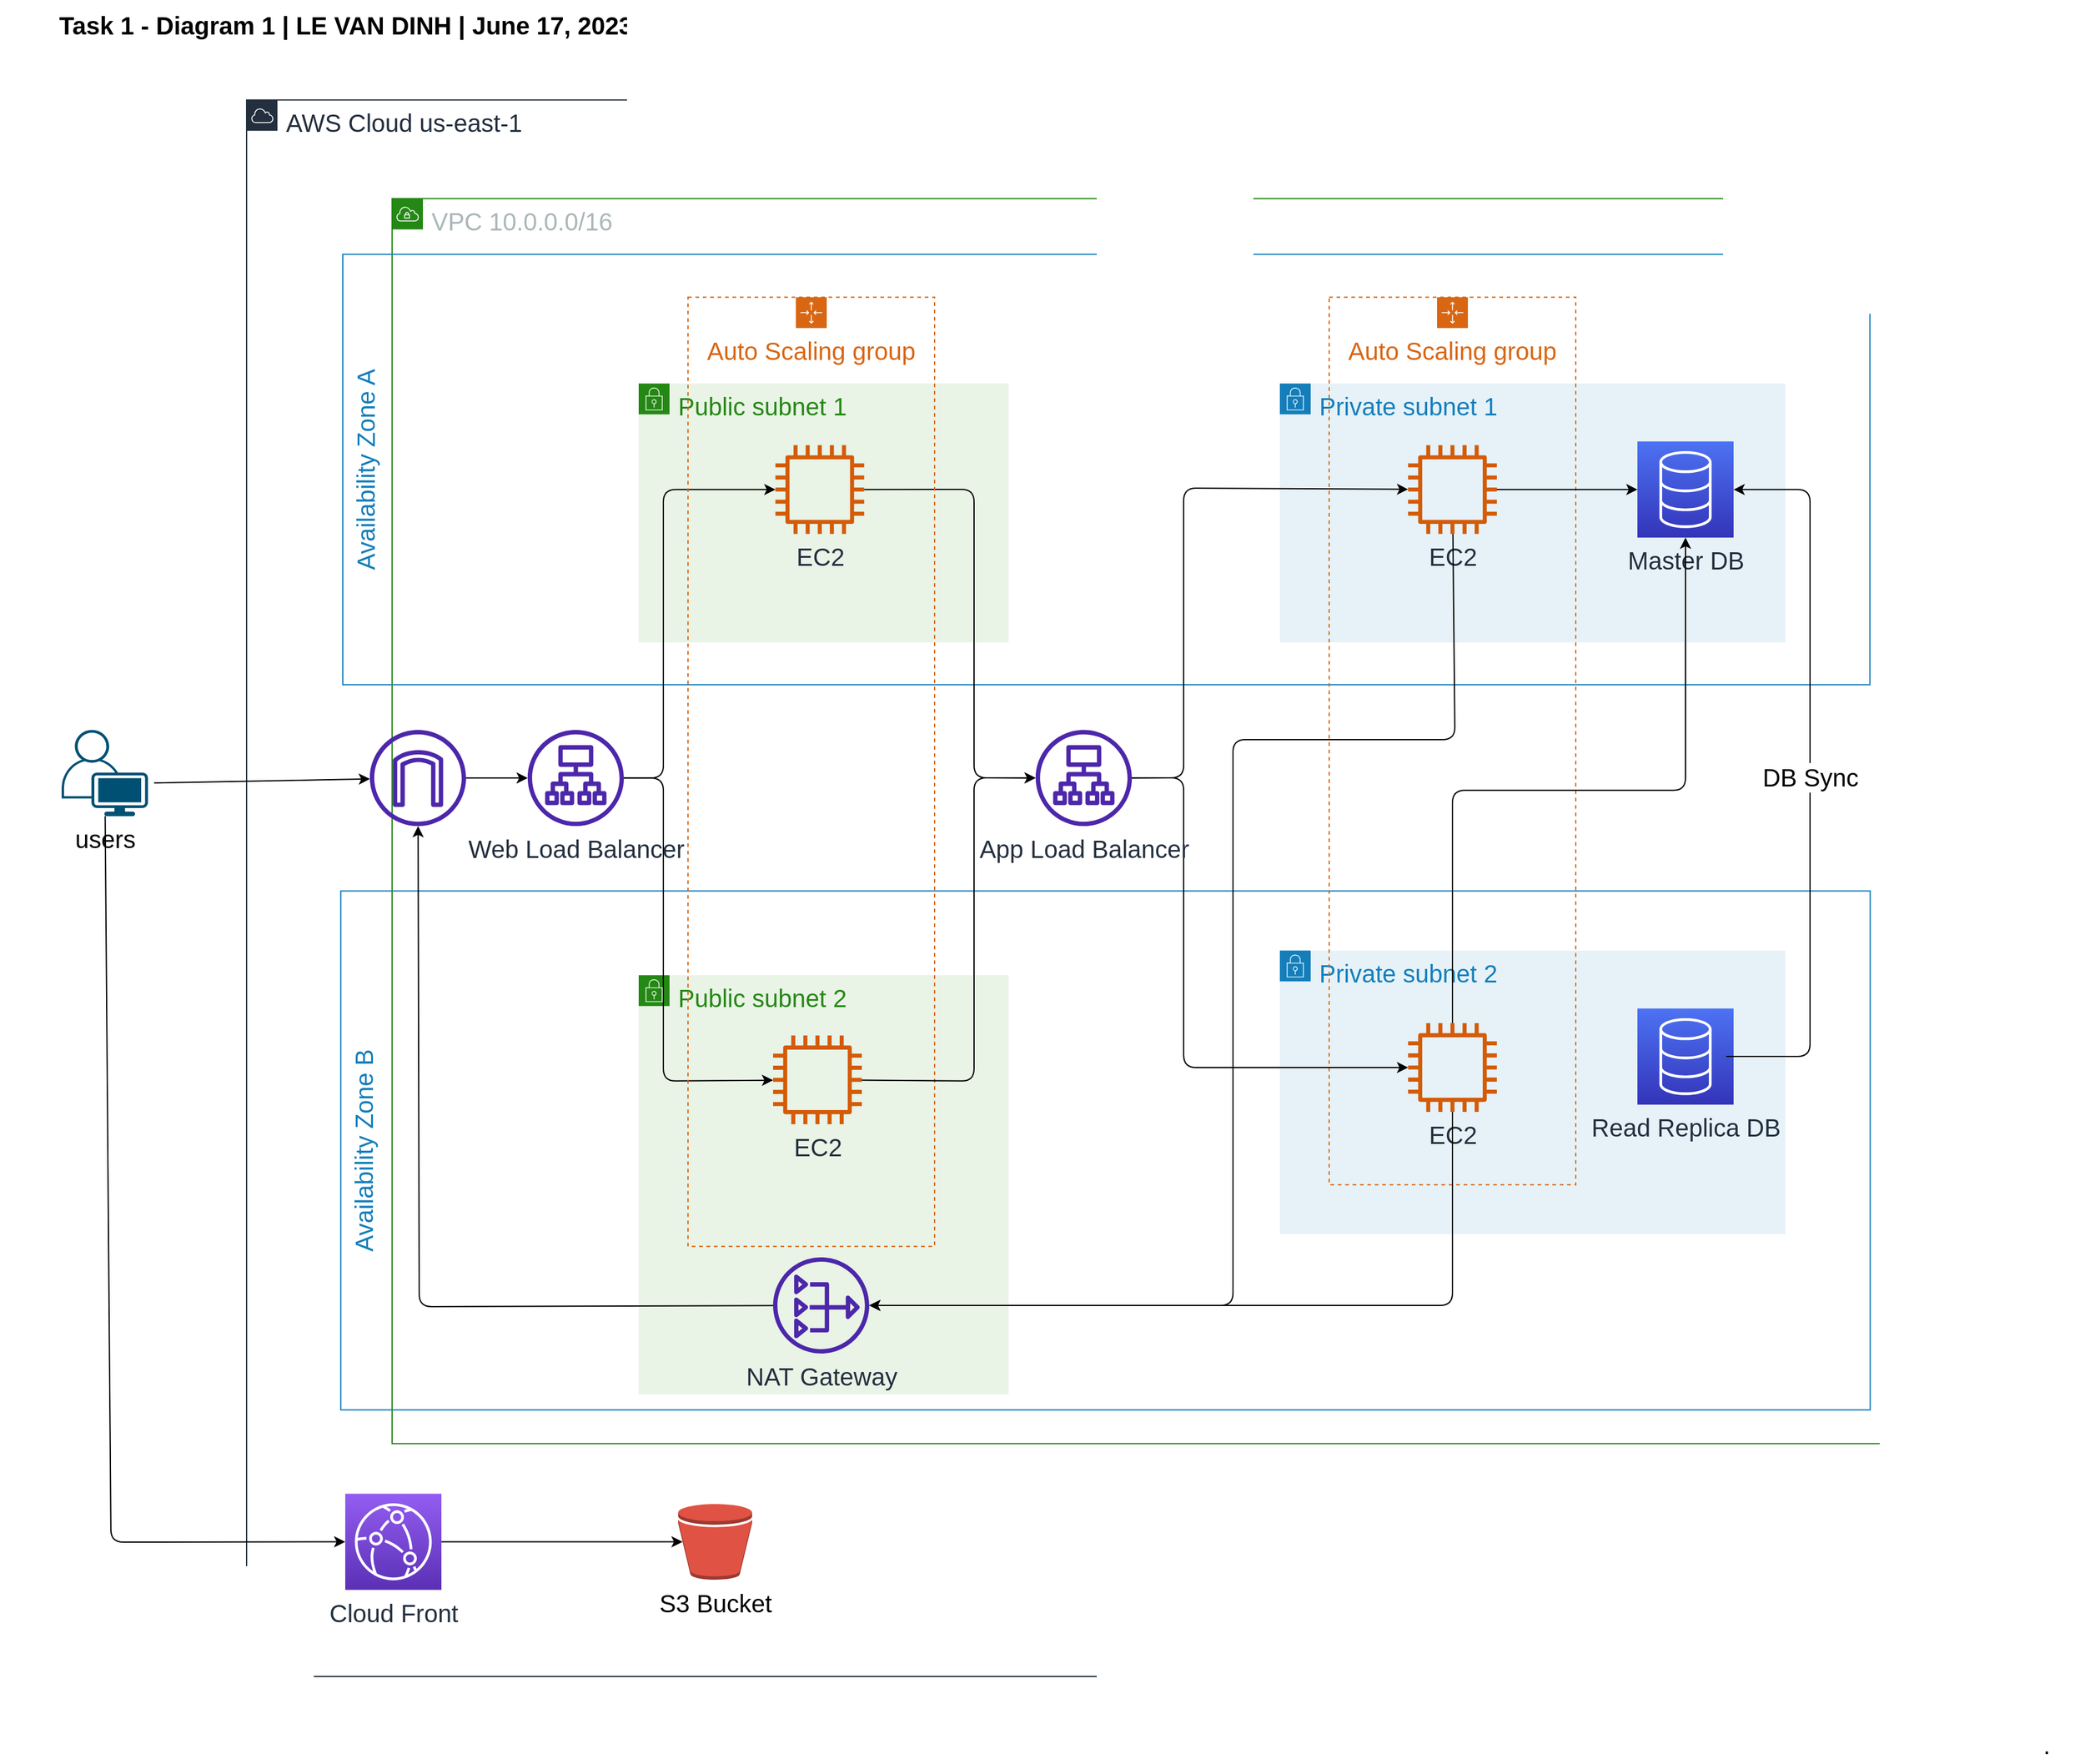 <mxfile>
    <diagram id="lTPoVLofkMTHSxGaGjvk" name="Page-1">
        <mxGraphModel dx="2098" dy="1307" grid="1" gridSize="10" guides="1" tooltips="1" connect="1" arrows="1" fold="1" page="1" pageScale="1" pageWidth="850" pageHeight="1100" background="#ffffff" math="0" shadow="0">
            <root>
                <mxCell id="0"/>
                <mxCell id="1" parent="0"/>
                <mxCell id="10" value="AWS Cloud us-east-1" style="points=[[0,0],[0.25,0],[0.5,0],[0.75,0],[1,0],[1,0.25],[1,0.5],[1,0.75],[1,1],[0.75,1],[0.5,1],[0.25,1],[0,1],[0,0.75],[0,0.5],[0,0.25]];outlineConnect=0;gradientColor=none;html=1;whiteSpace=wrap;fontSize=20;fontStyle=0;container=1;pointerEvents=0;collapsible=0;recursiveResize=0;shape=mxgraph.aws4.group;grIcon=mxgraph.aws4.group_aws_cloud;strokeColor=#232F3E;fillColor=none;verticalAlign=top;align=left;spacingLeft=30;fontColor=#232F3E;dashed=0;" parent="1" vertex="1">
                    <mxGeometry x="200" y="121.15" width="1430" height="1278.85" as="geometry"/>
                </mxCell>
                <mxCell id="73" style="edgeStyle=none;html=1;entryX=0.06;entryY=0.5;entryDx=0;entryDy=0;entryPerimeter=0;fontSize=20;" parent="10" source="28" target="23" edge="1">
                    <mxGeometry relative="1" as="geometry"/>
                </mxCell>
                <mxCell id="28" value="Cloud Front" style="sketch=0;points=[[0,0,0],[0.25,0,0],[0.5,0,0],[0.75,0,0],[1,0,0],[0,1,0],[0.25,1,0],[0.5,1,0],[0.75,1,0],[1,1,0],[0,0.25,0],[0,0.5,0],[0,0.75,0],[1,0.25,0],[1,0.5,0],[1,0.75,0]];outlineConnect=0;fontColor=#232F3E;gradientColor=#945DF2;gradientDirection=north;fillColor=#5A30B5;strokeColor=#ffffff;dashed=0;verticalLabelPosition=bottom;verticalAlign=top;align=center;html=1;fontSize=20;fontStyle=0;aspect=fixed;shape=mxgraph.aws4.resourceIcon;resIcon=mxgraph.aws4.cloudfront;rounded=0;" parent="10" vertex="1">
                    <mxGeometry x="80" y="1130.6" width="78" height="78" as="geometry"/>
                </mxCell>
                <mxCell id="44" value="Availability Zone B" style="fillColor=none;strokeColor=#147EBA;verticalAlign=top;fontStyle=0;fontColor=#147EBA;rotation=-90;fontSize=20;" parent="10" vertex="1">
                    <mxGeometry x="486.1" y="231.9" width="420.96" height="1240.41" as="geometry"/>
                </mxCell>
                <mxCell id="9" value="VPC 10.0.0.0/16" style="points=[[0,0],[0.25,0],[0.5,0],[0.75,0],[1,0],[1,0.25],[1,0.5],[1,0.75],[1,1],[0.75,1],[0.5,1],[0.25,1],[0,1],[0,0.75],[0,0.5],[0,0.25]];outlineConnect=0;gradientColor=none;html=1;whiteSpace=wrap;fontSize=20;fontStyle=0;container=1;pointerEvents=0;collapsible=0;recursiveResize=0;shape=mxgraph.aws4.group;grIcon=mxgraph.aws4.group_vpc;strokeColor=#248814;fillColor=none;verticalAlign=top;align=left;spacingLeft=30;fontColor=#AAB7B8;dashed=0;" parent="10" vertex="1">
                    <mxGeometry x="118" y="80" width="1240" height="1010" as="geometry"/>
                </mxCell>
                <mxCell id="41" value="Public subnet 2" style="points=[[0,0],[0.25,0],[0.5,0],[0.75,0],[1,0],[1,0.25],[1,0.5],[1,0.75],[1,1],[0.75,1],[0.5,1],[0.25,1],[0,1],[0,0.75],[0,0.5],[0,0.25]];outlineConnect=0;gradientColor=none;html=1;whiteSpace=wrap;fontSize=20;fontStyle=0;container=1;pointerEvents=0;collapsible=0;recursiveResize=0;shape=mxgraph.aws4.group;grIcon=mxgraph.aws4.group_security_group;grStroke=0;strokeColor=#248814;fillColor=#E9F3E6;verticalAlign=top;align=left;spacingLeft=30;fontColor=#248814;dashed=0;" parent="9" vertex="1">
                    <mxGeometry x="200" y="630" width="300" height="340" as="geometry"/>
                </mxCell>
                <mxCell id="13" value="Availability Zone A" style="fillColor=none;strokeColor=#147EBA;verticalAlign=top;fontStyle=0;fontColor=#147EBA;rotation=-90;fontSize=20;" parent="9" vertex="1">
                    <mxGeometry x="404.74" y="-399.57" width="349.12" height="1238.58" as="geometry"/>
                </mxCell>
                <mxCell id="14" value="Public subnet 1" style="points=[[0,0],[0.25,0],[0.5,0],[0.75,0],[1,0],[1,0.25],[1,0.5],[1,0.75],[1,1],[0.75,1],[0.5,1],[0.25,1],[0,1],[0,0.75],[0,0.5],[0,0.25]];outlineConnect=0;gradientColor=none;html=1;whiteSpace=wrap;fontSize=20;fontStyle=0;container=1;pointerEvents=0;collapsible=0;recursiveResize=0;shape=mxgraph.aws4.group;grIcon=mxgraph.aws4.group_security_group;grStroke=0;strokeColor=#248814;fillColor=#E9F3E6;verticalAlign=top;align=left;spacingLeft=30;fontColor=#248814;dashed=0;" parent="9" vertex="1">
                    <mxGeometry x="200" y="150" width="300" height="210" as="geometry"/>
                </mxCell>
                <mxCell id="67" style="edgeStyle=none;html=1;fontSize=20;" parent="9" source="15" target="45" edge="1">
                    <mxGeometry relative="1" as="geometry"/>
                </mxCell>
                <mxCell id="15" value="" style="sketch=0;outlineConnect=0;fontColor=#232F3E;gradientColor=none;fillColor=#4D27AA;strokeColor=none;dashed=0;verticalLabelPosition=bottom;verticalAlign=top;align=center;html=1;fontSize=20;fontStyle=0;aspect=fixed;pointerEvents=1;shape=mxgraph.aws4.internet_gateway;" parent="9" vertex="1">
                    <mxGeometry x="-18" y="431" width="78" height="78" as="geometry"/>
                </mxCell>
                <mxCell id="26" value="Private subnet 1" style="points=[[0,0],[0.25,0],[0.5,0],[0.75,0],[1,0],[1,0.25],[1,0.5],[1,0.75],[1,1],[0.75,1],[0.5,1],[0.25,1],[0,1],[0,0.75],[0,0.5],[0,0.25]];outlineConnect=0;gradientColor=none;html=1;whiteSpace=wrap;fontSize=20;fontStyle=0;container=1;pointerEvents=0;collapsible=0;recursiveResize=0;shape=mxgraph.aws4.group;grIcon=mxgraph.aws4.group_security_group;grStroke=0;strokeColor=#147EBA;fillColor=#E6F2F8;verticalAlign=top;align=left;spacingLeft=30;fontColor=#147EBA;dashed=0;rounded=0;" parent="9" vertex="1">
                    <mxGeometry x="720" y="150" width="410" height="210" as="geometry"/>
                </mxCell>
                <mxCell id="25" value="Master DB" style="sketch=0;points=[[0,0,0],[0.25,0,0],[0.5,0,0],[0.75,0,0],[1,0,0],[0,1,0],[0.25,1,0],[0.5,1,0],[0.75,1,0],[1,1,0],[0,0.25,0],[0,0.5,0],[0,0.75,0],[1,0.25,0],[1,0.5,0],[1,0.75,0]];outlineConnect=0;fontColor=#232F3E;gradientColor=#4D72F3;gradientDirection=north;fillColor=#3334B9;strokeColor=#ffffff;dashed=0;verticalLabelPosition=bottom;verticalAlign=top;align=center;html=1;fontSize=20;fontStyle=0;aspect=fixed;shape=mxgraph.aws4.resourceIcon;resIcon=mxgraph.aws4.database;rounded=0;" parent="9" vertex="1">
                    <mxGeometry x="1010" y="197" width="78" height="78" as="geometry"/>
                </mxCell>
                <mxCell id="75" style="edgeStyle=none;html=1;fontSize=20;" parent="9" source="24" target="30" edge="1">
                    <mxGeometry relative="1" as="geometry">
                        <Array as="points">
                            <mxPoint x="472" y="235.85"/>
                            <mxPoint x="472" y="469.85"/>
                        </Array>
                    </mxGeometry>
                </mxCell>
                <mxCell id="24" value="EC2" style="sketch=0;outlineConnect=0;fontColor=#232F3E;gradientColor=none;fillColor=#D45B07;strokeColor=none;dashed=0;verticalLabelPosition=bottom;verticalAlign=top;align=center;html=1;fontSize=20;fontStyle=0;aspect=fixed;pointerEvents=1;shape=mxgraph.aws4.instance2;rounded=0;" parent="9" vertex="1">
                    <mxGeometry x="310.87" y="200" width="72" height="72" as="geometry"/>
                </mxCell>
                <mxCell id="65" style="edgeStyle=none;html=1;fontSize=20;" parent="9" source="45" target="24" edge="1">
                    <mxGeometry relative="1" as="geometry">
                        <Array as="points">
                            <mxPoint x="220" y="470"/>
                            <mxPoint x="220" y="236"/>
                        </Array>
                    </mxGeometry>
                </mxCell>
                <mxCell id="66" style="edgeStyle=none;html=1;fontSize=20;" parent="9" source="45" target="42" edge="1">
                    <mxGeometry relative="1" as="geometry">
                        <Array as="points">
                            <mxPoint x="220" y="470"/>
                            <mxPoint x="220" y="715.85"/>
                        </Array>
                    </mxGeometry>
                </mxCell>
                <mxCell id="45" value="Web Load Balancer" style="sketch=0;outlineConnect=0;fontColor=#232F3E;gradientColor=none;fillColor=#4D27AA;strokeColor=none;dashed=0;verticalLabelPosition=bottom;verticalAlign=top;align=center;html=1;fontSize=20;fontStyle=0;aspect=fixed;pointerEvents=1;shape=mxgraph.aws4.application_load_balancer;rounded=0;" parent="9" vertex="1">
                    <mxGeometry x="110" y="431.0" width="78" height="78" as="geometry"/>
                </mxCell>
                <mxCell id="21" value="Auto Scaling group" style="points=[[0,0],[0.25,0],[0.5,0],[0.75,0],[1,0],[1,0.25],[1,0.5],[1,0.75],[1,1],[0.75,1],[0.5,1],[0.25,1],[0,1],[0,0.75],[0,0.5],[0,0.25]];outlineConnect=0;gradientColor=none;html=1;whiteSpace=wrap;fontSize=20;fontStyle=0;container=1;pointerEvents=0;collapsible=0;recursiveResize=0;shape=mxgraph.aws4.groupCenter;grIcon=mxgraph.aws4.group_auto_scaling_group;grStroke=1;strokeColor=#D86613;fillColor=none;verticalAlign=top;align=center;fontColor=#D86613;dashed=1;spacingTop=25;rounded=0;rotation=0;" parent="9" vertex="1">
                    <mxGeometry x="240" y="80" width="200" height="770" as="geometry"/>
                </mxCell>
                <mxCell id="40" value="Private subnet 2" style="points=[[0,0],[0.25,0],[0.5,0],[0.75,0],[1,0],[1,0.25],[1,0.5],[1,0.75],[1,1],[0.75,1],[0.5,1],[0.25,1],[0,1],[0,0.75],[0,0.5],[0,0.25]];outlineConnect=0;gradientColor=none;html=1;whiteSpace=wrap;fontSize=20;fontStyle=0;container=1;pointerEvents=0;collapsible=0;recursiveResize=0;shape=mxgraph.aws4.group;grIcon=mxgraph.aws4.group_security_group;grStroke=0;strokeColor=#147EBA;fillColor=#E6F2F8;verticalAlign=top;align=left;spacingLeft=30;fontColor=#147EBA;dashed=0;rounded=0;" parent="21" vertex="1">
                    <mxGeometry x="480" y="530" width="410" height="230" as="geometry"/>
                </mxCell>
                <mxCell id="39" value="Read Replica DB" style="sketch=0;points=[[0,0,0],[0.25,0,0],[0.5,0,0],[0.75,0,0],[1,0,0],[0,1,0],[0.25,1,0],[0.5,1,0],[0.75,1,0],[1,1,0],[0,0.25,0],[0,0.5,0],[0,0.75,0],[1,0.25,0],[1,0.5,0],[1,0.75,0]];outlineConnect=0;fontColor=#232F3E;gradientColor=#4D72F3;gradientDirection=north;fillColor=#3334B9;strokeColor=#ffffff;dashed=0;verticalLabelPosition=bottom;verticalAlign=top;align=center;html=1;fontSize=20;fontStyle=0;aspect=fixed;shape=mxgraph.aws4.resourceIcon;resIcon=mxgraph.aws4.database;rounded=0;" parent="21" vertex="1">
                    <mxGeometry x="770" y="577" width="78" height="78" as="geometry"/>
                </mxCell>
                <mxCell id="42" value="EC2" style="sketch=0;outlineConnect=0;fontColor=#232F3E;gradientColor=none;fillColor=#D45B07;strokeColor=none;dashed=0;verticalLabelPosition=bottom;verticalAlign=top;align=center;html=1;fontSize=20;fontStyle=0;aspect=fixed;pointerEvents=1;shape=mxgraph.aws4.instance2;rounded=0;" parent="21" vertex="1">
                    <mxGeometry x="69" y="598.85" width="72" height="72" as="geometry"/>
                </mxCell>
                <mxCell id="33" value="Auto Scaling group" style="points=[[0,0],[0.25,0],[0.5,0],[0.75,0],[1,0],[1,0.25],[1,0.5],[1,0.75],[1,1],[0.75,1],[0.5,1],[0.25,1],[0,1],[0,0.75],[0,0.5],[0,0.25]];outlineConnect=0;gradientColor=none;html=1;whiteSpace=wrap;fontSize=20;fontStyle=0;container=1;pointerEvents=0;collapsible=0;recursiveResize=0;shape=mxgraph.aws4.groupCenter;grIcon=mxgraph.aws4.group_auto_scaling_group;grStroke=1;strokeColor=#D86613;fillColor=none;verticalAlign=top;align=center;fontColor=#D86613;dashed=1;spacingTop=25;rounded=0;rotation=0;" parent="9" vertex="1">
                    <mxGeometry x="760" y="80" width="200" height="720" as="geometry"/>
                </mxCell>
                <mxCell id="32" value="EC2" style="sketch=0;outlineConnect=0;fontColor=#232F3E;gradientColor=none;fillColor=#D45B07;strokeColor=none;dashed=0;verticalLabelPosition=bottom;verticalAlign=top;align=center;html=1;fontSize=20;fontStyle=0;aspect=fixed;pointerEvents=1;shape=mxgraph.aws4.instance2;rounded=0;" parent="33" vertex="1">
                    <mxGeometry x="64" y="120.0" width="72" height="72" as="geometry"/>
                </mxCell>
                <mxCell id="38" value="EC2" style="sketch=0;outlineConnect=0;fontColor=#232F3E;gradientColor=none;fillColor=#D45B07;strokeColor=none;dashed=0;verticalLabelPosition=bottom;verticalAlign=top;align=center;html=1;fontSize=20;fontStyle=0;aspect=fixed;pointerEvents=1;shape=mxgraph.aws4.instance2;rounded=0;" parent="33" vertex="1">
                    <mxGeometry x="64" y="588.85" width="72" height="72" as="geometry"/>
                </mxCell>
                <mxCell id="56" value="DB Sync" style="edgeStyle=none;html=1;entryX=1;entryY=0.5;entryDx=0;entryDy=0;entryPerimeter=0;fontSize=20;" parent="9" target="25" edge="1">
                    <mxGeometry relative="1" as="geometry">
                        <Array as="points">
                            <mxPoint x="1150" y="695.85"/>
                            <mxPoint x="1150" y="236"/>
                        </Array>
                        <mxPoint x="1082" y="695.85" as="sourcePoint"/>
                    </mxGeometry>
                </mxCell>
                <mxCell id="57" style="edgeStyle=none;html=1;entryX=0;entryY=0.5;entryDx=0;entryDy=0;entryPerimeter=0;fontSize=20;" parent="9" source="32" target="25" edge="1">
                    <mxGeometry relative="1" as="geometry"/>
                </mxCell>
                <mxCell id="60" style="edgeStyle=none;html=1;entryX=0.5;entryY=1;entryDx=0;entryDy=0;entryPerimeter=0;fontSize=20;" parent="9" source="38" target="25" edge="1">
                    <mxGeometry relative="1" as="geometry">
                        <Array as="points">
                            <mxPoint x="860" y="480"/>
                            <mxPoint x="920" y="480"/>
                            <mxPoint x="1049" y="480"/>
                        </Array>
                    </mxGeometry>
                </mxCell>
                <mxCell id="63" style="edgeStyle=none;html=1;fontSize=20;" parent="9" source="30" target="32" edge="1">
                    <mxGeometry relative="1" as="geometry">
                        <Array as="points">
                            <mxPoint x="642" y="469.85"/>
                            <mxPoint x="642" y="234.85"/>
                        </Array>
                    </mxGeometry>
                </mxCell>
                <mxCell id="64" style="edgeStyle=none;html=1;fontSize=20;" parent="9" source="30" target="38" edge="1">
                    <mxGeometry relative="1" as="geometry">
                        <Array as="points">
                            <mxPoint x="642" y="469.85"/>
                            <mxPoint x="642" y="704.85"/>
                        </Array>
                    </mxGeometry>
                </mxCell>
                <mxCell id="30" value="App Load Balancer" style="sketch=0;outlineConnect=0;fontColor=#232F3E;gradientColor=none;fillColor=#4D27AA;strokeColor=none;dashed=0;verticalLabelPosition=bottom;verticalAlign=top;align=center;html=1;fontSize=20;fontStyle=0;aspect=fixed;pointerEvents=1;shape=mxgraph.aws4.application_load_balancer;rounded=0;" parent="9" vertex="1">
                    <mxGeometry x="522" y="431.0" width="78" height="78" as="geometry"/>
                </mxCell>
                <mxCell id="76" style="edgeStyle=none;html=1;fontSize=20;" parent="9" source="42" target="30" edge="1">
                    <mxGeometry relative="1" as="geometry">
                        <Array as="points">
                            <mxPoint x="472" y="715.85"/>
                            <mxPoint x="472" y="469.85"/>
                        </Array>
                    </mxGeometry>
                </mxCell>
                <mxCell id="23" value="S3 Bucket" style="outlineConnect=0;dashed=0;verticalLabelPosition=bottom;verticalAlign=top;align=center;html=1;shape=mxgraph.aws3.bucket;fillColor=#E05243;gradientColor=none;rounded=0;fontSize=20;" parent="10" vertex="1">
                    <mxGeometry x="350" y="1138.85" width="60" height="61.5" as="geometry"/>
                </mxCell>
                <mxCell id="22" value="NAT Gateway" style="sketch=0;outlineConnect=0;fontColor=#232F3E;gradientColor=none;fillColor=#4D27AA;strokeColor=none;dashed=0;verticalLabelPosition=bottom;verticalAlign=top;align=center;html=1;fontSize=20;fontStyle=0;aspect=fixed;pointerEvents=1;shape=mxgraph.aws4.nat_gateway;rounded=0;" parent="10" vertex="1">
                    <mxGeometry x="427" y="938.85" width="78" height="78" as="geometry"/>
                </mxCell>
                <mxCell id="79" style="edgeStyle=none;html=1;fontSize=20;" parent="10" source="22" target="15" edge="1">
                    <mxGeometry relative="1" as="geometry">
                        <Array as="points">
                            <mxPoint x="140" y="978.85"/>
                        </Array>
                    </mxGeometry>
                </mxCell>
                <mxCell id="77" style="edgeStyle=none;html=1;fontSize=20;" parent="10" source="32" target="22" edge="1">
                    <mxGeometry relative="1" as="geometry">
                        <Array as="points">
                            <mxPoint x="980" y="518.85"/>
                            <mxPoint x="800" y="518.85"/>
                            <mxPoint x="800" y="977.85"/>
                        </Array>
                    </mxGeometry>
                </mxCell>
                <mxCell id="78" style="edgeStyle=none;html=1;fontSize=20;" parent="10" source="38" target="22" edge="1">
                    <mxGeometry relative="1" as="geometry">
                        <Array as="points">
                            <mxPoint x="978" y="977.85"/>
                        </Array>
                    </mxGeometry>
                </mxCell>
                <mxCell id="71" style="edgeStyle=none;html=1;fontSize=20;exitX=1.071;exitY=0.614;exitDx=0;exitDy=0;exitPerimeter=0;" parent="1" source="82" target="15" edge="1">
                    <mxGeometry relative="1" as="geometry">
                        <mxPoint x="128" y="671.15" as="sourcePoint"/>
                    </mxGeometry>
                </mxCell>
                <mxCell id="72" style="edgeStyle=none;html=1;entryX=0;entryY=0.5;entryDx=0;entryDy=0;entryPerimeter=0;fontSize=20;" parent="1" source="82" target="28" edge="1">
                    <mxGeometry relative="1" as="geometry">
                        <Array as="points">
                            <mxPoint x="90" y="1291"/>
                        </Array>
                        <mxPoint x="89.063" y="710.15" as="sourcePoint"/>
                    </mxGeometry>
                </mxCell>
                <mxCell id="80" value="Task 1 - Diagram 1 | LE VAN DINH | June 17, 2023" style="text;strokeColor=none;fillColor=none;html=1;fontSize=20;fontStyle=1;verticalAlign=middle;align=center;rounded=0;" parent="1" vertex="1">
                    <mxGeometry y="40" width="560" height="40" as="geometry"/>
                </mxCell>
                <mxCell id="81" value="." style="text;html=1;strokeColor=none;fillColor=none;align=center;verticalAlign=middle;whiteSpace=wrap;rounded=0;fontSize=20;" parent="1" vertex="1">
                    <mxGeometry x="1630" y="1440" width="60" height="30" as="geometry"/>
                </mxCell>
                <mxCell id="82" value="users" style="points=[[0.35,0,0],[0.98,0.51,0],[1,0.71,0],[0.67,1,0],[0,0.795,0],[0,0.65,0]];verticalLabelPosition=bottom;sketch=0;html=1;verticalAlign=top;aspect=fixed;align=center;pointerEvents=1;shape=mxgraph.cisco19.user;fillColor=#005073;strokeColor=none;fontSize=20;" parent="1" vertex="1">
                    <mxGeometry x="50" y="632.15" width="70" height="70" as="geometry"/>
                </mxCell>
            </root>
        </mxGraphModel>
    </diagram>
</mxfile>
